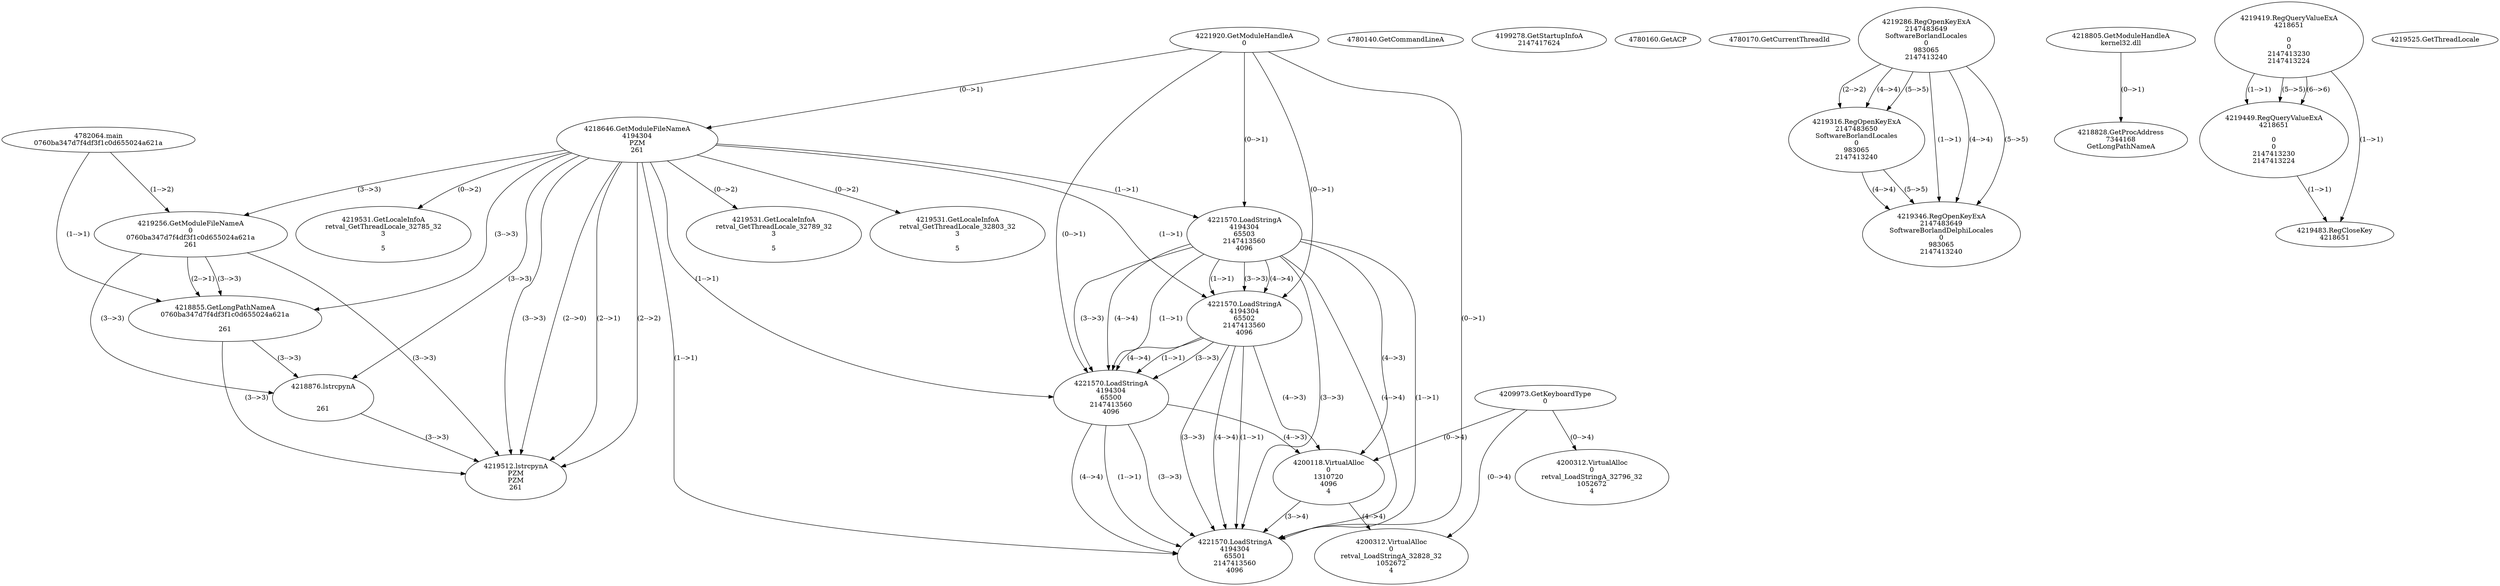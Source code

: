 // Global SCDG with merge call
digraph {
	0 [label="4782064.main
0760ba347d7f4df3f1c0d655024a621a"]
	1 [label="4221920.GetModuleHandleA
0"]
	2 [label="4209973.GetKeyboardType
0"]
	3 [label="4780140.GetCommandLineA
"]
	4 [label="4199278.GetStartupInfoA
2147417624"]
	5 [label="4780160.GetACP
"]
	6 [label="4780170.GetCurrentThreadId
"]
	7 [label="4218646.GetModuleFileNameA
4194304
PZM
261"]
	1 -> 7 [label="(0-->1)"]
	8 [label="4219256.GetModuleFileNameA
0
0760ba347d7f4df3f1c0d655024a621a
261"]
	0 -> 8 [label="(1-->2)"]
	7 -> 8 [label="(3-->3)"]
	9 [label="4219286.RegOpenKeyExA
2147483649
Software\Borland\Locales
0
983065
2147413240"]
	10 [label="4219316.RegOpenKeyExA
2147483650
Software\Borland\Locales
0
983065
2147413240"]
	9 -> 10 [label="(2-->2)"]
	9 -> 10 [label="(4-->4)"]
	9 -> 10 [label="(5-->5)"]
	11 [label="4218805.GetModuleHandleA
kernel32.dll"]
	12 [label="4218828.GetProcAddress
7344168
GetLongPathNameA"]
	11 -> 12 [label="(0-->1)"]
	13 [label="4218855.GetLongPathNameA
0760ba347d7f4df3f1c0d655024a621a

261"]
	0 -> 13 [label="(1-->1)"]
	8 -> 13 [label="(2-->1)"]
	7 -> 13 [label="(3-->3)"]
	8 -> 13 [label="(3-->3)"]
	14 [label="4218876.lstrcpynA


261"]
	7 -> 14 [label="(3-->3)"]
	8 -> 14 [label="(3-->3)"]
	13 -> 14 [label="(3-->3)"]
	15 [label="4219419.RegQueryValueExA
4218651

0
0
2147413230
2147413224"]
	16 [label="4219449.RegQueryValueExA
4218651

0
0
2147413230
2147413224"]
	15 -> 16 [label="(1-->1)"]
	15 -> 16 [label="(5-->5)"]
	15 -> 16 [label="(6-->6)"]
	17 [label="4219483.RegCloseKey
4218651"]
	15 -> 17 [label="(1-->1)"]
	16 -> 17 [label="(1-->1)"]
	18 [label="4219512.lstrcpynA
PZM
PZM
261"]
	7 -> 18 [label="(2-->1)"]
	7 -> 18 [label="(2-->2)"]
	7 -> 18 [label="(3-->3)"]
	8 -> 18 [label="(3-->3)"]
	13 -> 18 [label="(3-->3)"]
	14 -> 18 [label="(3-->3)"]
	7 -> 18 [label="(2-->0)"]
	19 [label="4219525.GetThreadLocale
"]
	20 [label="4219531.GetLocaleInfoA
retval_GetThreadLocale_32785_32
3

5"]
	7 -> 20 [label="(0-->2)"]
	21 [label="4221570.LoadStringA
4194304
65503
2147413560
4096"]
	1 -> 21 [label="(0-->1)"]
	7 -> 21 [label="(1-->1)"]
	22 [label="4221570.LoadStringA
4194304
65502
2147413560
4096"]
	1 -> 22 [label="(0-->1)"]
	7 -> 22 [label="(1-->1)"]
	21 -> 22 [label="(1-->1)"]
	21 -> 22 [label="(3-->3)"]
	21 -> 22 [label="(4-->4)"]
	23 [label="4221570.LoadStringA
4194304
65500
2147413560
4096"]
	1 -> 23 [label="(0-->1)"]
	7 -> 23 [label="(1-->1)"]
	21 -> 23 [label="(1-->1)"]
	22 -> 23 [label="(1-->1)"]
	21 -> 23 [label="(3-->3)"]
	22 -> 23 [label="(3-->3)"]
	21 -> 23 [label="(4-->4)"]
	22 -> 23 [label="(4-->4)"]
	24 [label="4200118.VirtualAlloc
0
1310720
4096
4"]
	21 -> 24 [label="(4-->3)"]
	22 -> 24 [label="(4-->3)"]
	23 -> 24 [label="(4-->3)"]
	2 -> 24 [label="(0-->4)"]
	25 [label="4221570.LoadStringA
4194304
65501
2147413560
4096"]
	1 -> 25 [label="(0-->1)"]
	7 -> 25 [label="(1-->1)"]
	21 -> 25 [label="(1-->1)"]
	22 -> 25 [label="(1-->1)"]
	23 -> 25 [label="(1-->1)"]
	21 -> 25 [label="(3-->3)"]
	22 -> 25 [label="(3-->3)"]
	23 -> 25 [label="(3-->3)"]
	21 -> 25 [label="(4-->4)"]
	22 -> 25 [label="(4-->4)"]
	23 -> 25 [label="(4-->4)"]
	24 -> 25 [label="(3-->4)"]
	26 [label="4200312.VirtualAlloc
0
retval_LoadStringA_32828_32
1052672
4"]
	2 -> 26 [label="(0-->4)"]
	24 -> 26 [label="(4-->4)"]
	27 [label="4219346.RegOpenKeyExA
2147483649
Software\Borland\Delphi\Locales
0
983065
2147413240"]
	9 -> 27 [label="(1-->1)"]
	9 -> 27 [label="(4-->4)"]
	10 -> 27 [label="(4-->4)"]
	9 -> 27 [label="(5-->5)"]
	10 -> 27 [label="(5-->5)"]
	28 [label="4219531.GetLocaleInfoA
retval_GetThreadLocale_32789_32
3

5"]
	7 -> 28 [label="(0-->2)"]
	29 [label="4200312.VirtualAlloc
0
retval_LoadStringA_32796_32
1052672
4"]
	2 -> 29 [label="(0-->4)"]
	30 [label="4219531.GetLocaleInfoA
retval_GetThreadLocale_32803_32
3

5"]
	7 -> 30 [label="(0-->2)"]
}
